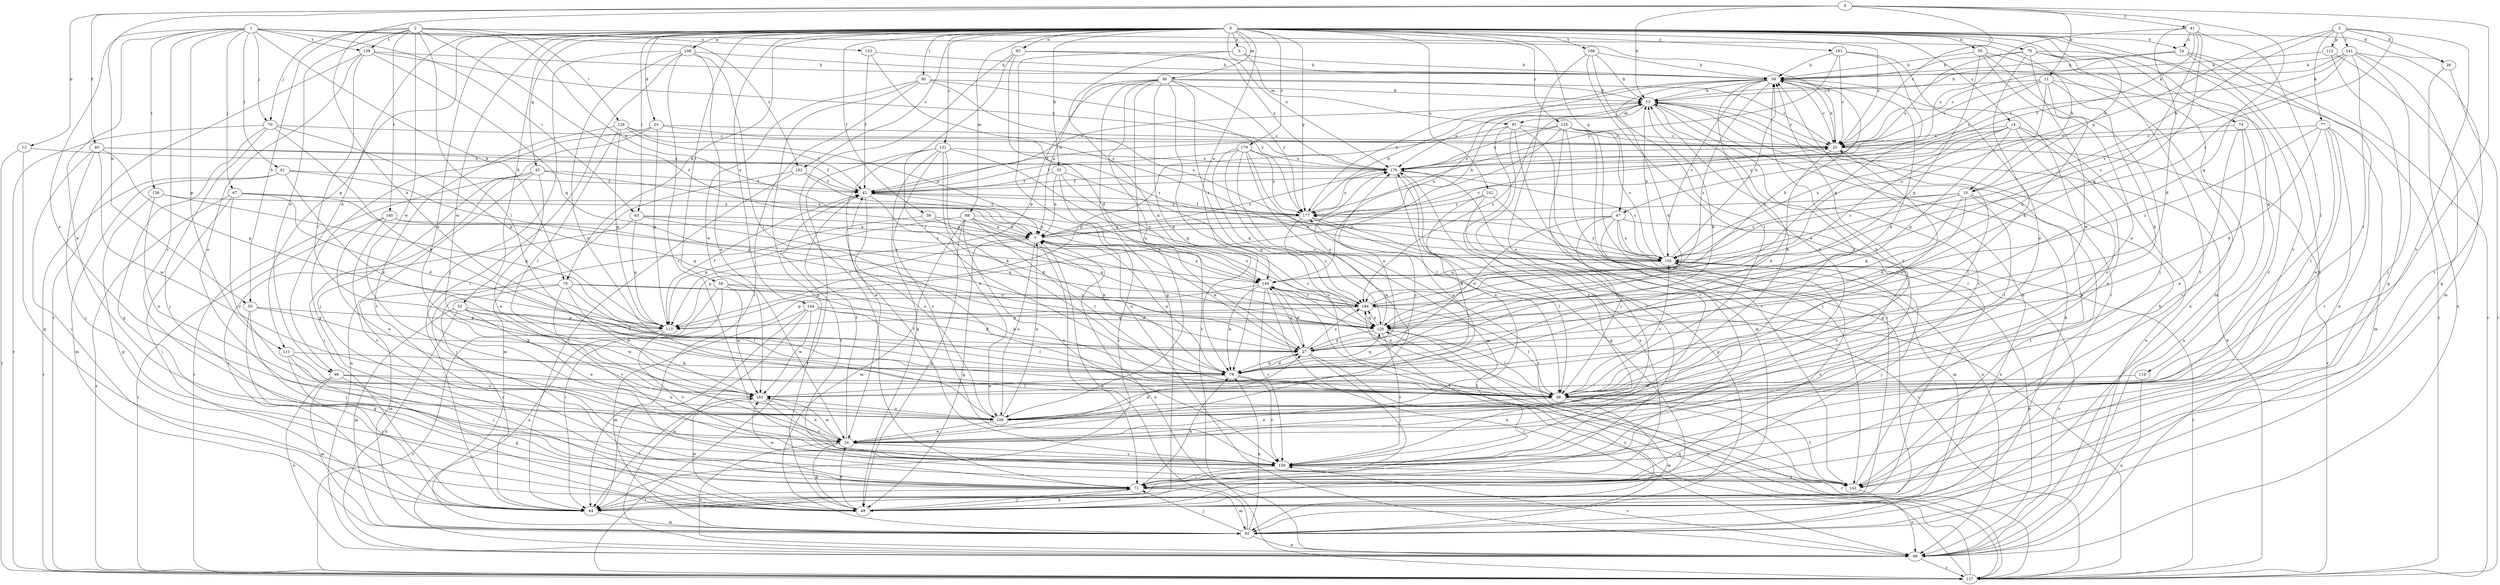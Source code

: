 strict digraph  {
0;
1;
2;
3;
4;
5;
7;
10;
11;
12;
13;
14;
20;
24;
25;
26;
27;
34;
38;
40;
41;
42;
43;
47;
48;
52;
53;
55;
56;
58;
63;
64;
67;
70;
71;
74;
76;
77;
78;
79;
80;
81;
86;
88;
90;
91;
92;
93;
95;
96;
99;
102;
106;
108;
111;
112;
113;
119;
120;
125;
126;
127;
131;
133;
135;
136;
139;
140;
141;
142;
144;
149;
156;
163;
168;
170;
177;
179;
181;
182;
184;
0 -> 5  [label=a];
0 -> 10  [label=b];
0 -> 14  [label=c];
0 -> 20  [label=c];
0 -> 24  [label=d];
0 -> 25  [label=d];
0 -> 26  [label=d];
0 -> 38  [label=f];
0 -> 43  [label=g];
0 -> 47  [label=g];
0 -> 52  [label=h];
0 -> 53  [label=h];
0 -> 58  [label=i];
0 -> 63  [label=i];
0 -> 74  [label=k];
0 -> 76  [label=k];
0 -> 79  [label=l];
0 -> 80  [label=l];
0 -> 88  [label=m];
0 -> 90  [label=m];
0 -> 93  [label=n];
0 -> 95  [label=n];
0 -> 96  [label=n];
0 -> 102  [label=o];
0 -> 106  [label=o];
0 -> 108  [label=p];
0 -> 111  [label=p];
0 -> 119  [label=q];
0 -> 125  [label=r];
0 -> 131  [label=s];
0 -> 144  [label=u];
0 -> 149  [label=u];
0 -> 156  [label=v];
0 -> 163  [label=w];
0 -> 168  [label=x];
0 -> 170  [label=x];
0 -> 177  [label=y];
0 -> 179  [label=z];
0 -> 181  [label=z];
0 -> 182  [label=z];
1 -> 20  [label=c];
1 -> 34  [label=e];
1 -> 63  [label=i];
1 -> 67  [label=j];
1 -> 70  [label=j];
1 -> 76  [label=k];
1 -> 81  [label=l];
1 -> 106  [label=o];
1 -> 111  [label=p];
1 -> 133  [label=s];
1 -> 136  [label=t];
1 -> 139  [label=t];
1 -> 156  [label=v];
1 -> 182  [label=z];
2 -> 7  [label=a];
2 -> 10  [label=b];
2 -> 55  [label=h];
2 -> 70  [label=j];
2 -> 86  [label=l];
2 -> 96  [label=n];
2 -> 126  [label=r];
2 -> 139  [label=t];
2 -> 140  [label=t];
2 -> 163  [label=w];
2 -> 184  [label=z];
3 -> 10  [label=b];
3 -> 26  [label=d];
3 -> 47  [label=g];
3 -> 77  [label=k];
3 -> 112  [label=p];
3 -> 135  [label=s];
3 -> 141  [label=t];
3 -> 156  [label=v];
4 -> 11  [label=b];
4 -> 12  [label=b];
4 -> 13  [label=b];
4 -> 20  [label=c];
4 -> 40  [label=f];
4 -> 41  [label=f];
4 -> 55  [label=h];
4 -> 78  [label=k];
4 -> 86  [label=l];
4 -> 120  [label=q];
5 -> 56  [label=h];
5 -> 78  [label=k];
5 -> 91  [label=m];
5 -> 99  [label=n];
7 -> 13  [label=b];
7 -> 20  [label=c];
7 -> 48  [label=g];
7 -> 71  [label=j];
7 -> 99  [label=n];
7 -> 106  [label=o];
7 -> 113  [label=p];
7 -> 135  [label=s];
7 -> 170  [label=x];
10 -> 27  [label=d];
10 -> 86  [label=l];
10 -> 120  [label=q];
10 -> 135  [label=s];
10 -> 142  [label=t];
10 -> 149  [label=u];
10 -> 177  [label=y];
11 -> 13  [label=b];
11 -> 20  [label=c];
11 -> 78  [label=k];
11 -> 120  [label=q];
11 -> 149  [label=u];
11 -> 156  [label=v];
11 -> 170  [label=x];
12 -> 48  [label=g];
12 -> 127  [label=r];
12 -> 170  [label=x];
13 -> 20  [label=c];
13 -> 86  [label=l];
13 -> 91  [label=m];
13 -> 156  [label=v];
13 -> 170  [label=x];
13 -> 184  [label=z];
14 -> 20  [label=c];
14 -> 34  [label=e];
14 -> 99  [label=n];
14 -> 106  [label=o];
14 -> 120  [label=q];
14 -> 135  [label=s];
14 -> 177  [label=y];
14 -> 184  [label=z];
20 -> 56  [label=h];
20 -> 78  [label=k];
20 -> 86  [label=l];
20 -> 127  [label=r];
20 -> 170  [label=x];
24 -> 13  [label=b];
24 -> 56  [label=h];
24 -> 99  [label=n];
24 -> 127  [label=r];
24 -> 142  [label=t];
25 -> 20  [label=c];
25 -> 48  [label=g];
25 -> 71  [label=j];
25 -> 113  [label=p];
25 -> 135  [label=s];
26 -> 99  [label=n];
26 -> 127  [label=r];
27 -> 7  [label=a];
27 -> 13  [label=b];
27 -> 64  [label=i];
27 -> 71  [label=j];
27 -> 78  [label=k];
27 -> 149  [label=u];
27 -> 170  [label=x];
27 -> 184  [label=z];
34 -> 27  [label=d];
34 -> 42  [label=f];
34 -> 48  [label=g];
34 -> 56  [label=h];
34 -> 99  [label=n];
34 -> 156  [label=v];
34 -> 163  [label=w];
38 -> 7  [label=a];
38 -> 71  [label=j];
38 -> 120  [label=q];
40 -> 42  [label=f];
40 -> 64  [label=i];
40 -> 71  [label=j];
40 -> 113  [label=p];
40 -> 163  [label=w];
40 -> 170  [label=x];
41 -> 27  [label=d];
41 -> 42  [label=f];
41 -> 86  [label=l];
41 -> 120  [label=q];
41 -> 170  [label=x];
41 -> 184  [label=z];
41 -> 24  [label=u];
42 -> 13  [label=b];
42 -> 27  [label=d];
42 -> 106  [label=o];
42 -> 149  [label=u];
42 -> 177  [label=y];
43 -> 7  [label=a];
43 -> 34  [label=e];
43 -> 42  [label=f];
43 -> 64  [label=i];
43 -> 99  [label=n];
43 -> 127  [label=r];
47 -> 7  [label=a];
47 -> 27  [label=d];
47 -> 71  [label=j];
47 -> 86  [label=l];
47 -> 92  [label=m];
47 -> 135  [label=s];
47 -> 156  [label=v];
48 -> 13  [label=b];
48 -> 34  [label=e];
48 -> 56  [label=h];
48 -> 71  [label=j];
48 -> 163  [label=w];
52 -> 27  [label=d];
52 -> 34  [label=e];
52 -> 92  [label=m];
52 -> 99  [label=n];
52 -> 113  [label=p];
52 -> 163  [label=w];
53 -> 7  [label=a];
53 -> 42  [label=f];
53 -> 64  [label=i];
53 -> 120  [label=q];
53 -> 149  [label=u];
55 -> 48  [label=g];
55 -> 71  [label=j];
55 -> 78  [label=k];
55 -> 113  [label=p];
56 -> 13  [label=b];
56 -> 20  [label=c];
56 -> 27  [label=d];
56 -> 64  [label=i];
56 -> 78  [label=k];
56 -> 106  [label=o];
56 -> 135  [label=s];
56 -> 149  [label=u];
56 -> 177  [label=y];
56 -> 184  [label=z];
58 -> 27  [label=d];
58 -> 64  [label=i];
58 -> 99  [label=n];
58 -> 163  [label=w];
58 -> 184  [label=z];
63 -> 7  [label=a];
63 -> 64  [label=i];
63 -> 113  [label=p];
63 -> 120  [label=q];
63 -> 135  [label=s];
64 -> 92  [label=m];
64 -> 170  [label=x];
67 -> 27  [label=d];
67 -> 64  [label=i];
67 -> 106  [label=o];
67 -> 120  [label=q];
67 -> 127  [label=r];
67 -> 177  [label=y];
70 -> 20  [label=c];
70 -> 48  [label=g];
70 -> 71  [label=j];
70 -> 78  [label=k];
70 -> 113  [label=p];
70 -> 127  [label=r];
71 -> 48  [label=g];
71 -> 64  [label=i];
71 -> 78  [label=k];
71 -> 92  [label=m];
71 -> 135  [label=s];
74 -> 20  [label=c];
74 -> 34  [label=e];
74 -> 99  [label=n];
74 -> 156  [label=v];
76 -> 64  [label=i];
76 -> 78  [label=k];
76 -> 86  [label=l];
76 -> 92  [label=m];
76 -> 156  [label=v];
76 -> 163  [label=w];
76 -> 184  [label=z];
77 -> 20  [label=c];
77 -> 27  [label=d];
77 -> 86  [label=l];
77 -> 92  [label=m];
77 -> 106  [label=o];
77 -> 142  [label=t];
77 -> 184  [label=z];
78 -> 7  [label=a];
78 -> 27  [label=d];
78 -> 86  [label=l];
78 -> 120  [label=q];
78 -> 156  [label=v];
78 -> 163  [label=w];
78 -> 177  [label=y];
79 -> 56  [label=h];
79 -> 78  [label=k];
79 -> 92  [label=m];
79 -> 127  [label=r];
79 -> 142  [label=t];
79 -> 163  [label=w];
79 -> 170  [label=x];
80 -> 13  [label=b];
80 -> 48  [label=g];
80 -> 64  [label=i];
80 -> 135  [label=s];
80 -> 163  [label=w];
80 -> 177  [label=y];
81 -> 42  [label=f];
81 -> 78  [label=k];
81 -> 92  [label=m];
81 -> 120  [label=q];
81 -> 127  [label=r];
86 -> 13  [label=b];
86 -> 20  [label=c];
86 -> 34  [label=e];
86 -> 92  [label=m];
86 -> 127  [label=r];
86 -> 135  [label=s];
86 -> 142  [label=t];
86 -> 149  [label=u];
88 -> 7  [label=a];
88 -> 48  [label=g];
88 -> 78  [label=k];
88 -> 86  [label=l];
88 -> 92  [label=m];
88 -> 113  [label=p];
88 -> 156  [label=v];
88 -> 184  [label=z];
90 -> 7  [label=a];
90 -> 13  [label=b];
90 -> 20  [label=c];
90 -> 48  [label=g];
90 -> 78  [label=k];
90 -> 106  [label=o];
90 -> 113  [label=p];
90 -> 127  [label=r];
90 -> 142  [label=t];
90 -> 177  [label=y];
90 -> 184  [label=z];
91 -> 20  [label=c];
91 -> 71  [label=j];
91 -> 92  [label=m];
91 -> 113  [label=p];
91 -> 142  [label=t];
91 -> 156  [label=v];
92 -> 7  [label=a];
92 -> 13  [label=b];
92 -> 71  [label=j];
92 -> 78  [label=k];
92 -> 99  [label=n];
93 -> 27  [label=d];
93 -> 56  [label=h];
93 -> 71  [label=j];
93 -> 86  [label=l];
93 -> 170  [label=x];
95 -> 56  [label=h];
95 -> 71  [label=j];
95 -> 99  [label=n];
95 -> 106  [label=o];
95 -> 120  [label=q];
96 -> 48  [label=g];
96 -> 86  [label=l];
96 -> 92  [label=m];
96 -> 99  [label=n];
96 -> 106  [label=o];
99 -> 127  [label=r];
99 -> 135  [label=s];
99 -> 156  [label=v];
102 -> 48  [label=g];
102 -> 78  [label=k];
102 -> 99  [label=n];
102 -> 177  [label=y];
106 -> 7  [label=a];
106 -> 34  [label=e];
106 -> 56  [label=h];
106 -> 170  [label=x];
108 -> 34  [label=e];
108 -> 56  [label=h];
108 -> 64  [label=i];
108 -> 71  [label=j];
108 -> 86  [label=l];
108 -> 106  [label=o];
108 -> 156  [label=v];
111 -> 64  [label=i];
111 -> 71  [label=j];
111 -> 78  [label=k];
111 -> 106  [label=o];
112 -> 48  [label=g];
112 -> 56  [label=h];
112 -> 92  [label=m];
113 -> 42  [label=f];
113 -> 127  [label=r];
113 -> 156  [label=v];
119 -> 99  [label=n];
119 -> 163  [label=w];
120 -> 27  [label=d];
120 -> 86  [label=l];
120 -> 127  [label=r];
120 -> 156  [label=v];
120 -> 170  [label=x];
120 -> 184  [label=z];
125 -> 20  [label=c];
125 -> 42  [label=f];
125 -> 48  [label=g];
125 -> 64  [label=i];
125 -> 113  [label=p];
125 -> 135  [label=s];
125 -> 142  [label=t];
125 -> 156  [label=v];
125 -> 170  [label=x];
126 -> 7  [label=a];
126 -> 20  [label=c];
126 -> 42  [label=f];
126 -> 86  [label=l];
126 -> 113  [label=p];
126 -> 142  [label=t];
127 -> 13  [label=b];
127 -> 120  [label=q];
127 -> 170  [label=x];
127 -> 184  [label=z];
131 -> 34  [label=e];
131 -> 48  [label=g];
131 -> 78  [label=k];
131 -> 106  [label=o];
131 -> 120  [label=q];
131 -> 127  [label=r];
131 -> 156  [label=v];
131 -> 170  [label=x];
133 -> 42  [label=f];
133 -> 56  [label=h];
133 -> 135  [label=s];
135 -> 13  [label=b];
135 -> 56  [label=h];
135 -> 71  [label=j];
135 -> 99  [label=n];
135 -> 127  [label=r];
135 -> 149  [label=u];
135 -> 177  [label=y];
136 -> 48  [label=g];
136 -> 106  [label=o];
136 -> 113  [label=p];
136 -> 177  [label=y];
139 -> 34  [label=e];
139 -> 56  [label=h];
139 -> 86  [label=l];
139 -> 120  [label=q];
139 -> 127  [label=r];
139 -> 170  [label=x];
140 -> 7  [label=a];
140 -> 34  [label=e];
140 -> 127  [label=r];
140 -> 149  [label=u];
140 -> 156  [label=v];
141 -> 20  [label=c];
141 -> 48  [label=g];
141 -> 56  [label=h];
141 -> 71  [label=j];
141 -> 86  [label=l];
141 -> 135  [label=s];
141 -> 142  [label=t];
141 -> 170  [label=x];
142 -> 13  [label=b];
142 -> 42  [label=f];
142 -> 99  [label=n];
142 -> 163  [label=w];
144 -> 27  [label=d];
144 -> 64  [label=i];
144 -> 86  [label=l];
144 -> 92  [label=m];
144 -> 99  [label=n];
144 -> 120  [label=q];
144 -> 163  [label=w];
149 -> 7  [label=a];
149 -> 27  [label=d];
149 -> 78  [label=k];
149 -> 99  [label=n];
149 -> 113  [label=p];
149 -> 142  [label=t];
149 -> 156  [label=v];
149 -> 184  [label=z];
156 -> 42  [label=f];
156 -> 71  [label=j];
156 -> 142  [label=t];
163 -> 34  [label=e];
163 -> 64  [label=i];
163 -> 106  [label=o];
163 -> 156  [label=v];
168 -> 13  [label=b];
168 -> 34  [label=e];
168 -> 56  [label=h];
168 -> 64  [label=i];
168 -> 86  [label=l];
170 -> 42  [label=f];
170 -> 48  [label=g];
170 -> 106  [label=o];
170 -> 135  [label=s];
170 -> 177  [label=y];
177 -> 7  [label=a];
177 -> 13  [label=b];
177 -> 42  [label=f];
177 -> 86  [label=l];
177 -> 127  [label=r];
177 -> 184  [label=z];
179 -> 34  [label=e];
179 -> 42  [label=f];
179 -> 86  [label=l];
179 -> 92  [label=m];
179 -> 120  [label=q];
179 -> 127  [label=r];
179 -> 170  [label=x];
179 -> 177  [label=y];
181 -> 20  [label=c];
181 -> 56  [label=h];
181 -> 106  [label=o];
181 -> 120  [label=q];
181 -> 177  [label=y];
182 -> 42  [label=f];
182 -> 64  [label=i];
182 -> 92  [label=m];
182 -> 149  [label=u];
184 -> 56  [label=h];
184 -> 86  [label=l];
184 -> 113  [label=p];
184 -> 120  [label=q];
184 -> 149  [label=u];
}
